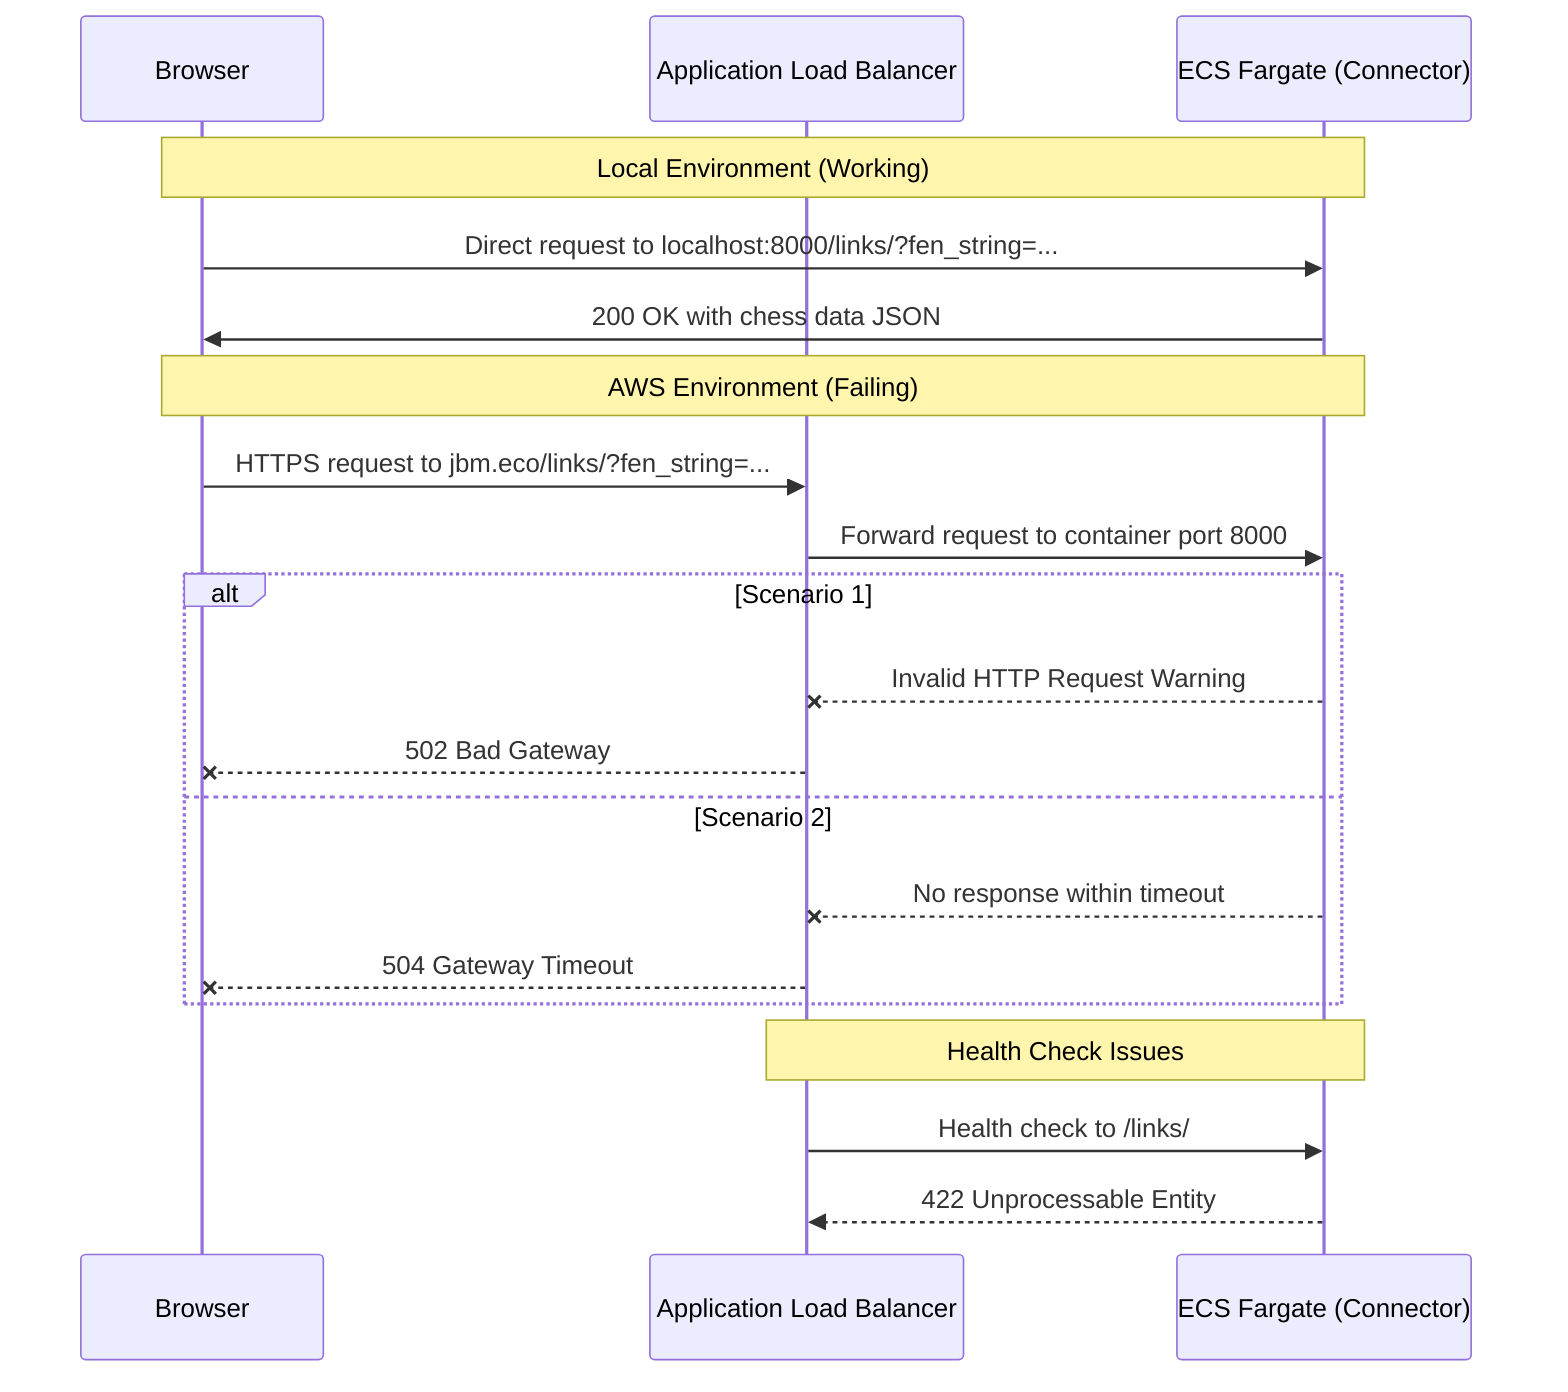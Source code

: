 sequenceDiagram
    participant Browser
    participant ALB as Application Load Balancer
    participant ECS as ECS Fargate (Connector)
    
    note over Browser,ECS: Local Environment (Working)
    Browser->>ECS: Direct request to localhost:8000/links/?fen_string=...
    ECS->>Browser: 200 OK with chess data JSON

    note over Browser,ECS: AWS Environment (Failing)
    Browser->>ALB: HTTPS request to jbm.eco/links/?fen_string=...
    ALB->>ECS: Forward request to container port 8000
    
    alt Scenario 1
        ECS--xALB: Invalid HTTP Request Warning
        ALB--xBrowser: 502 Bad Gateway
    else Scenario 2
        ECS--xALB: No response within timeout
        ALB--xBrowser: 504 Gateway Timeout
    end

    note over ALB,ECS: Health Check Issues
    ALB->>ECS: Health check to /links/
    ECS-->>ALB: 422 Unprocessable Entity